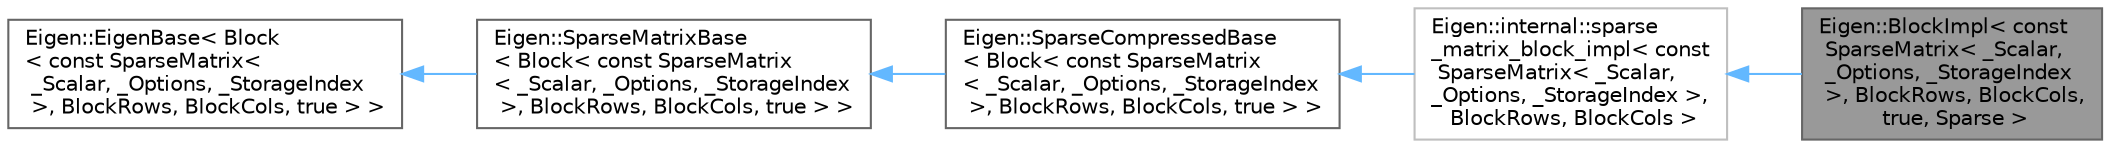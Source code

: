 digraph "Eigen::BlockImpl&lt; const SparseMatrix&lt; _Scalar, _Options, _StorageIndex &gt;, BlockRows, BlockCols, true, Sparse &gt;"
{
 // LATEX_PDF_SIZE
  bgcolor="transparent";
  edge [fontname=Helvetica,fontsize=10,labelfontname=Helvetica,labelfontsize=10];
  node [fontname=Helvetica,fontsize=10,shape=box,height=0.2,width=0.4];
  rankdir="LR";
  Node1 [id="Node000001",label="Eigen::BlockImpl\< const\l SparseMatrix\< _Scalar,\l _Options, _StorageIndex\l \>, BlockRows, BlockCols,\l true, Sparse \>",height=0.2,width=0.4,color="gray40", fillcolor="grey60", style="filled", fontcolor="black",tooltip=" "];
  Node2 -> Node1 [id="edge5_Node000001_Node000002",dir="back",color="steelblue1",style="solid",tooltip=" "];
  Node2 [id="Node000002",label="Eigen::internal::sparse\l_matrix_block_impl\< const\l SparseMatrix\< _Scalar, \l_Options, _StorageIndex \>,\l BlockRows, BlockCols \>",height=0.2,width=0.4,color="grey75", fillcolor="white", style="filled",URL="$classEigen_1_1internal_1_1sparse__matrix__block__impl.html",tooltip=" "];
  Node3 -> Node2 [id="edge6_Node000002_Node000003",dir="back",color="steelblue1",style="solid",tooltip=" "];
  Node3 [id="Node000003",label="Eigen::SparseCompressedBase\l\< Block\< const SparseMatrix\l\< _Scalar, _Options, _StorageIndex\l \>, BlockRows, BlockCols, true \> \>",height=0.2,width=0.4,color="gray40", fillcolor="white", style="filled",URL="$classEigen_1_1SparseCompressedBase.html",tooltip=" "];
  Node4 -> Node3 [id="edge7_Node000003_Node000004",dir="back",color="steelblue1",style="solid",tooltip=" "];
  Node4 [id="Node000004",label="Eigen::SparseMatrixBase\l\< Block\< const SparseMatrix\l\< _Scalar, _Options, _StorageIndex\l \>, BlockRows, BlockCols, true \> \>",height=0.2,width=0.4,color="gray40", fillcolor="white", style="filled",URL="$classEigen_1_1SparseMatrixBase.html",tooltip=" "];
  Node5 -> Node4 [id="edge8_Node000004_Node000005",dir="back",color="steelblue1",style="solid",tooltip=" "];
  Node5 [id="Node000005",label="Eigen::EigenBase\< Block\l\< const SparseMatrix\<\l _Scalar, _Options, _StorageIndex\l \>, BlockRows, BlockCols, true \> \>",height=0.2,width=0.4,color="gray40", fillcolor="white", style="filled",URL="$structEigen_1_1EigenBase.html",tooltip=" "];
}
